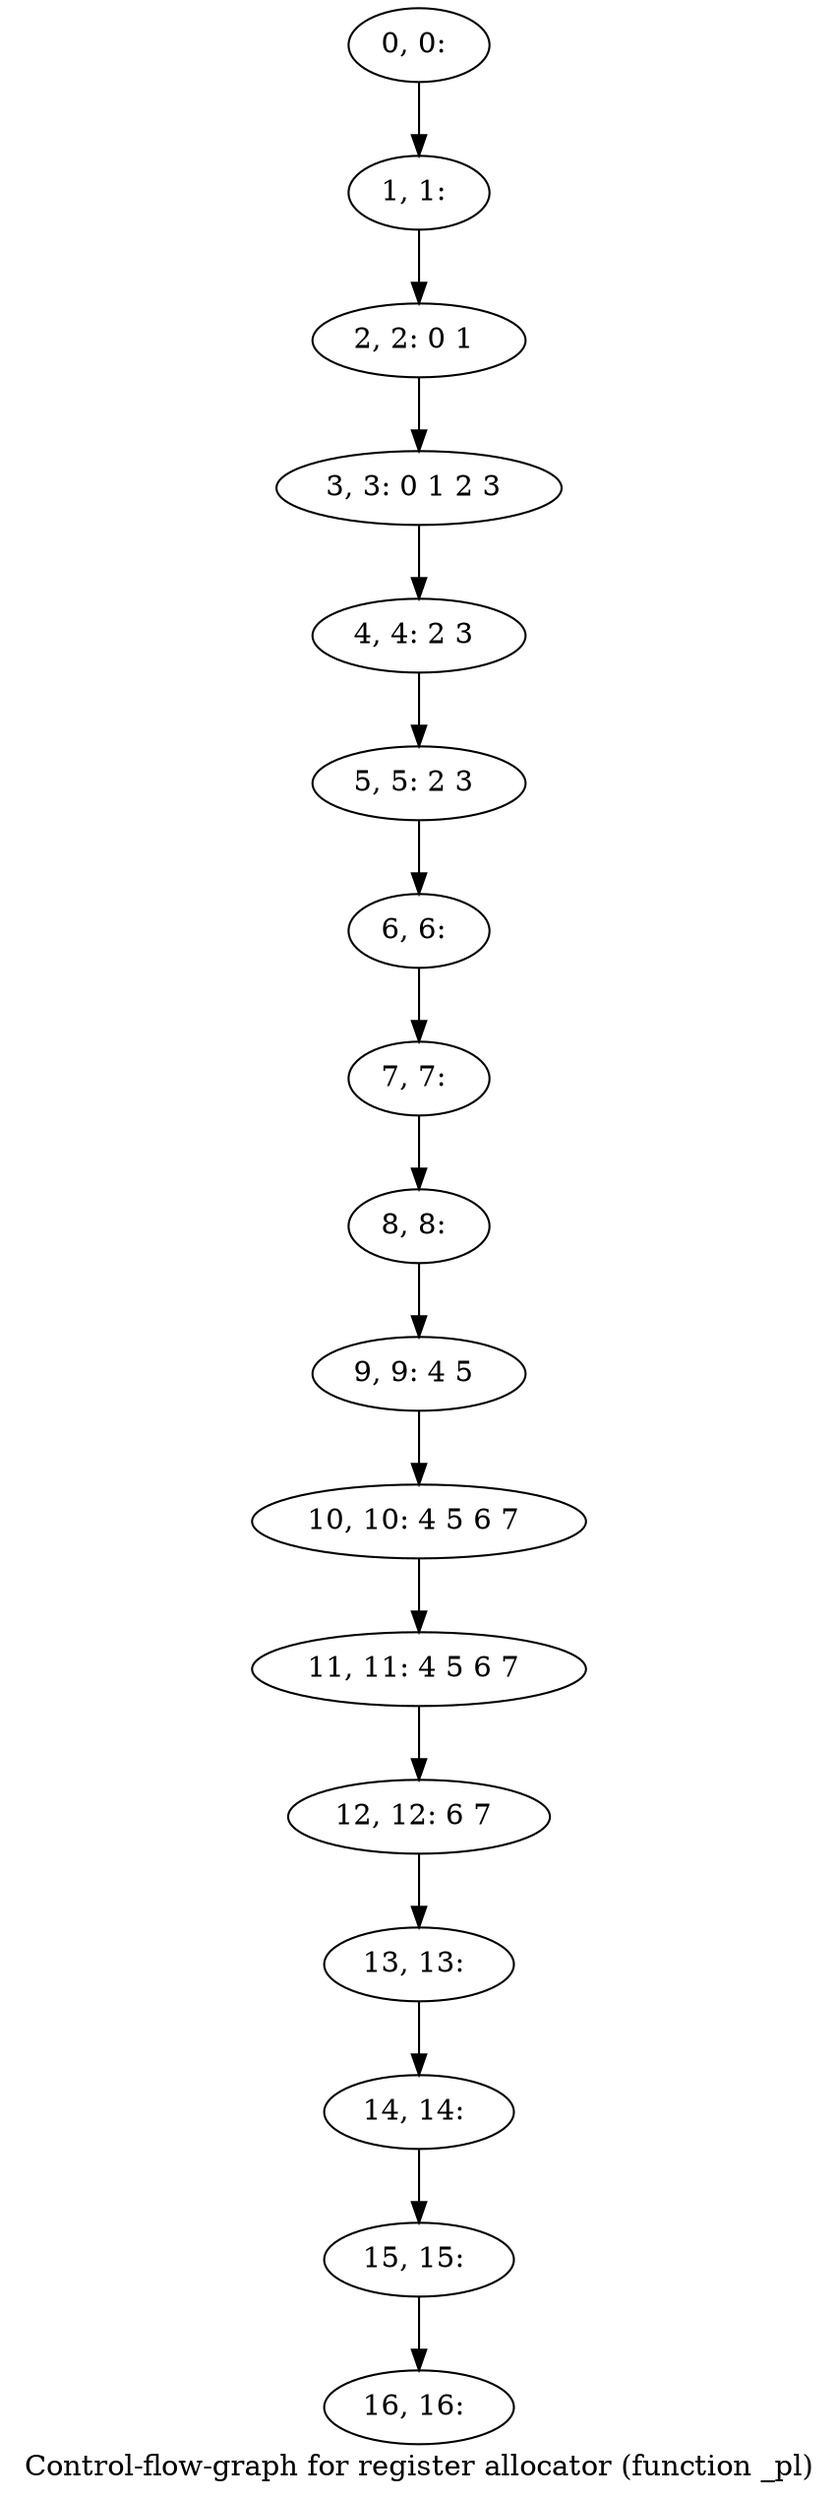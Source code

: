 digraph G {
graph [label="Control-flow-graph for register allocator (function _pl)"]
0[label="0, 0: "];
1[label="1, 1: "];
2[label="2, 2: 0 1 "];
3[label="3, 3: 0 1 2 3 "];
4[label="4, 4: 2 3 "];
5[label="5, 5: 2 3 "];
6[label="6, 6: "];
7[label="7, 7: "];
8[label="8, 8: "];
9[label="9, 9: 4 5 "];
10[label="10, 10: 4 5 6 7 "];
11[label="11, 11: 4 5 6 7 "];
12[label="12, 12: 6 7 "];
13[label="13, 13: "];
14[label="14, 14: "];
15[label="15, 15: "];
16[label="16, 16: "];
0->1 ;
1->2 ;
2->3 ;
3->4 ;
4->5 ;
5->6 ;
6->7 ;
7->8 ;
8->9 ;
9->10 ;
10->11 ;
11->12 ;
12->13 ;
13->14 ;
14->15 ;
15->16 ;
}
